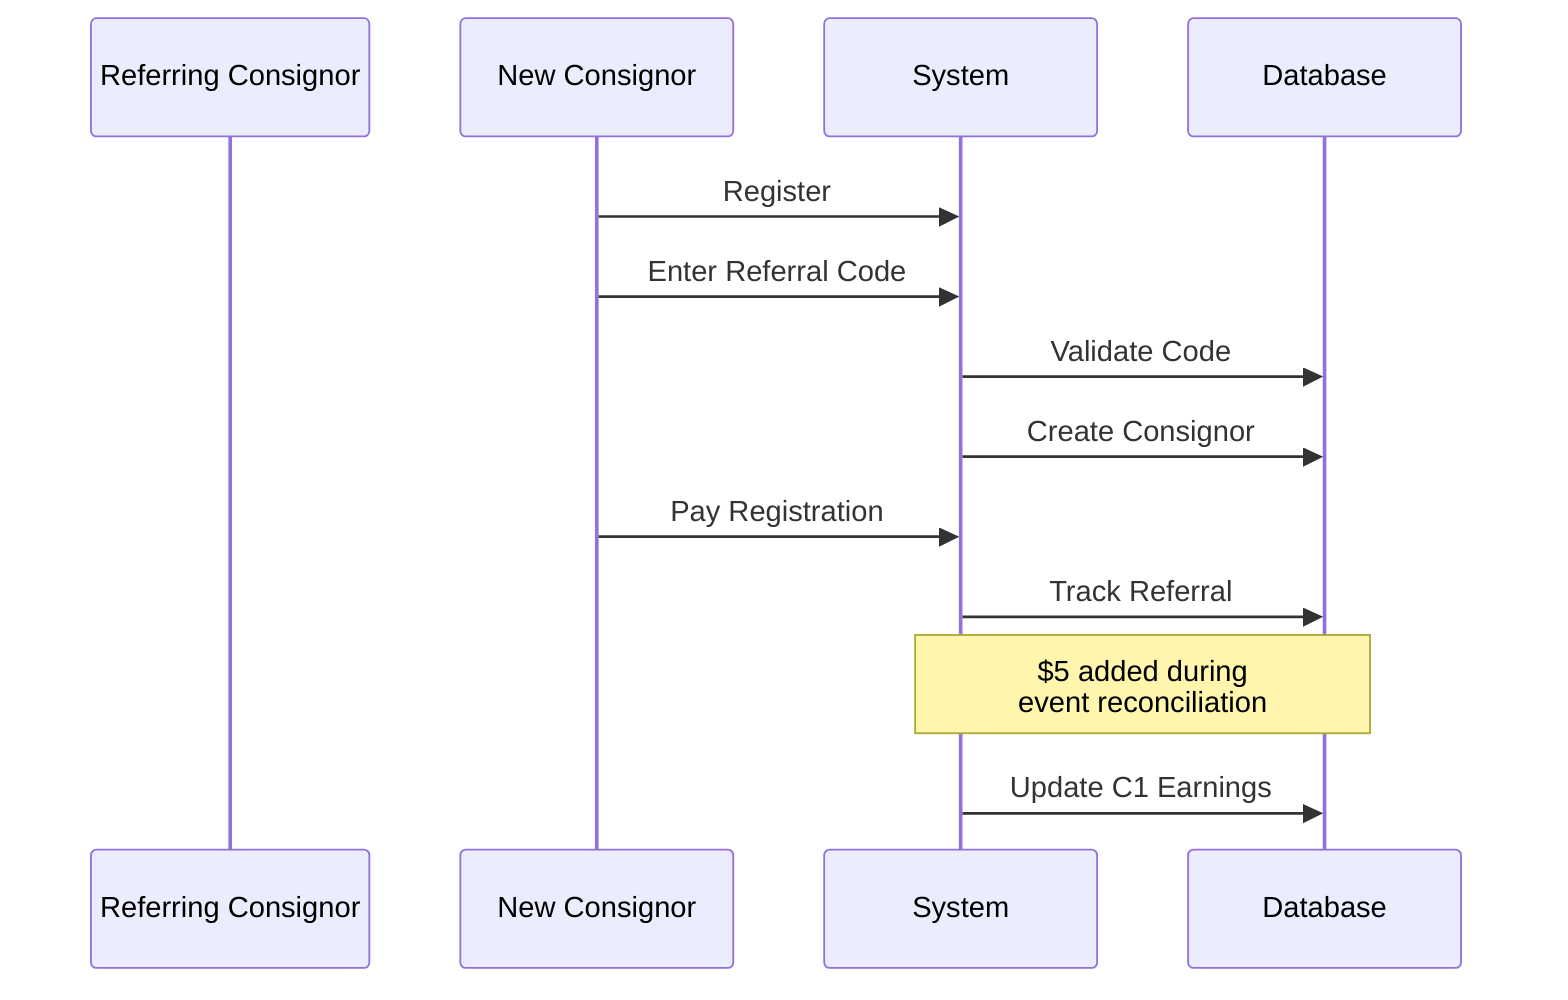 sequenceDiagram
    participant C1 as Referring Consignor
    participant C2 as New Consignor
    participant API as System
    participant DB as Database
    
    C2->>API: Register
    C2->>API: Enter Referral Code
    API->>DB: Validate Code
    API->>DB: Create Consignor
    C2->>API: Pay Registration
    API->>DB: Track Referral
    Note over API,DB: $5 added during<br>event reconciliation
    API->>DB: Update C1 Earnings
